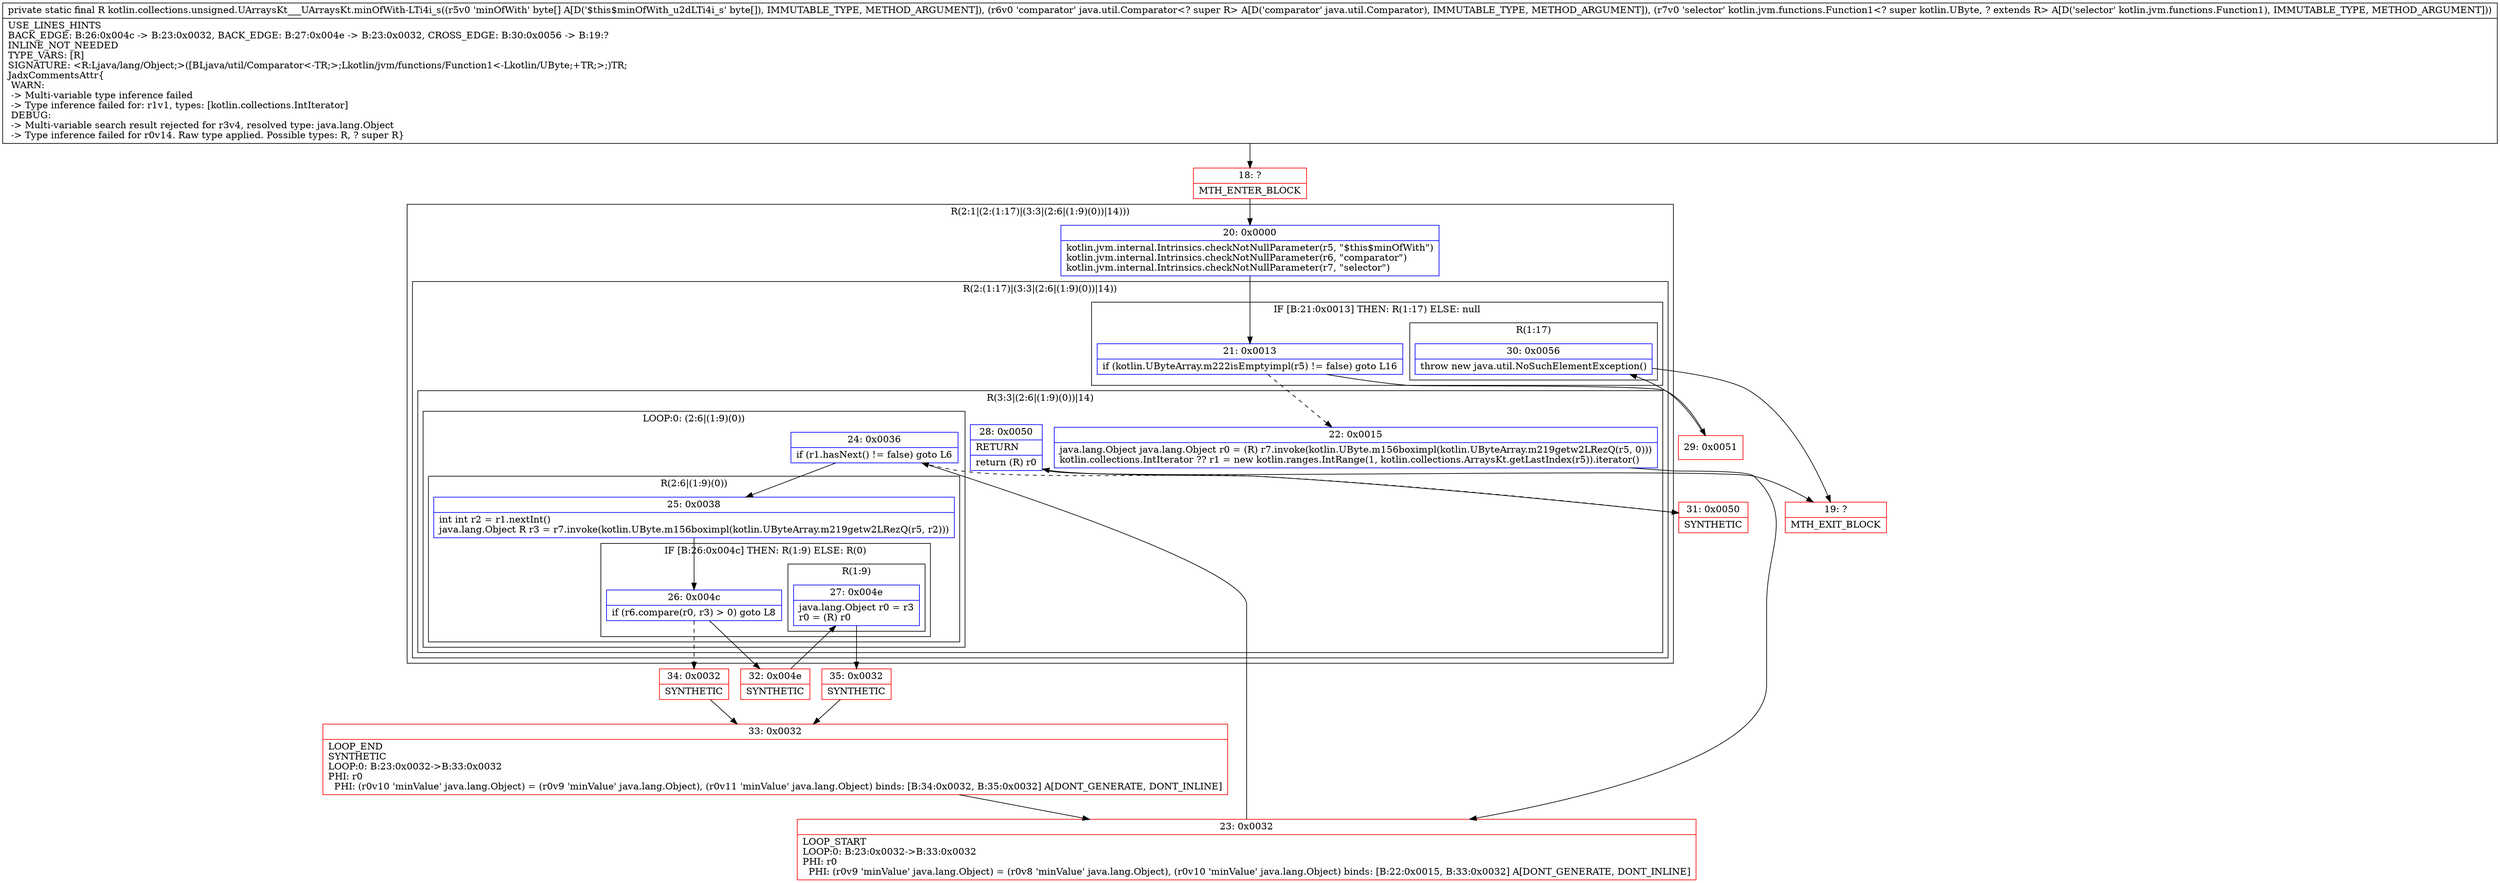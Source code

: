 digraph "CFG forkotlin.collections.unsigned.UArraysKt___UArraysKt.minOfWith\-LTi4i_s([BLjava\/util\/Comparator;Lkotlin\/jvm\/functions\/Function1;)Ljava\/lang\/Object;" {
subgraph cluster_Region_1780647366 {
label = "R(2:1|(2:(1:17)|(3:3|(2:6|(1:9)(0))|14)))";
node [shape=record,color=blue];
Node_20 [shape=record,label="{20\:\ 0x0000|kotlin.jvm.internal.Intrinsics.checkNotNullParameter(r5, \"$this$minOfWith\")\lkotlin.jvm.internal.Intrinsics.checkNotNullParameter(r6, \"comparator\")\lkotlin.jvm.internal.Intrinsics.checkNotNullParameter(r7, \"selector\")\l}"];
subgraph cluster_Region_1595796984 {
label = "R(2:(1:17)|(3:3|(2:6|(1:9)(0))|14))";
node [shape=record,color=blue];
subgraph cluster_IfRegion_1004913607 {
label = "IF [B:21:0x0013] THEN: R(1:17) ELSE: null";
node [shape=record,color=blue];
Node_21 [shape=record,label="{21\:\ 0x0013|if (kotlin.UByteArray.m222isEmptyimpl(r5) != false) goto L16\l}"];
subgraph cluster_Region_101674574 {
label = "R(1:17)";
node [shape=record,color=blue];
Node_30 [shape=record,label="{30\:\ 0x0056|throw new java.util.NoSuchElementException()\l}"];
}
}
subgraph cluster_Region_600061800 {
label = "R(3:3|(2:6|(1:9)(0))|14)";
node [shape=record,color=blue];
Node_22 [shape=record,label="{22\:\ 0x0015|java.lang.Object java.lang.Object r0 = (R) r7.invoke(kotlin.UByte.m156boximpl(kotlin.UByteArray.m219getw2LRezQ(r5, 0)))\lkotlin.collections.IntIterator ?? r1 = new kotlin.ranges.IntRange(1, kotlin.collections.ArraysKt.getLastIndex(r5)).iterator()\l}"];
subgraph cluster_LoopRegion_9418895 {
label = "LOOP:0: (2:6|(1:9)(0))";
node [shape=record,color=blue];
Node_24 [shape=record,label="{24\:\ 0x0036|if (r1.hasNext() != false) goto L6\l}"];
subgraph cluster_Region_49459329 {
label = "R(2:6|(1:9)(0))";
node [shape=record,color=blue];
Node_25 [shape=record,label="{25\:\ 0x0038|int int r2 = r1.nextInt()\ljava.lang.Object R r3 = r7.invoke(kotlin.UByte.m156boximpl(kotlin.UByteArray.m219getw2LRezQ(r5, r2)))\l}"];
subgraph cluster_IfRegion_591053309 {
label = "IF [B:26:0x004c] THEN: R(1:9) ELSE: R(0)";
node [shape=record,color=blue];
Node_26 [shape=record,label="{26\:\ 0x004c|if (r6.compare(r0, r3) \> 0) goto L8\l}"];
subgraph cluster_Region_451785379 {
label = "R(1:9)";
node [shape=record,color=blue];
Node_27 [shape=record,label="{27\:\ 0x004e|java.lang.Object r0 = r3\lr0 = (R) r0\l}"];
}
subgraph cluster_Region_2029901820 {
label = "R(0)";
node [shape=record,color=blue];
}
}
}
}
Node_28 [shape=record,label="{28\:\ 0x0050|RETURN\l|return (R) r0\l}"];
}
}
}
Node_18 [shape=record,color=red,label="{18\:\ ?|MTH_ENTER_BLOCK\l}"];
Node_23 [shape=record,color=red,label="{23\:\ 0x0032|LOOP_START\lLOOP:0: B:23:0x0032\-\>B:33:0x0032\lPHI: r0 \l  PHI: (r0v9 'minValue' java.lang.Object) = (r0v8 'minValue' java.lang.Object), (r0v10 'minValue' java.lang.Object) binds: [B:22:0x0015, B:33:0x0032] A[DONT_GENERATE, DONT_INLINE]\l}"];
Node_32 [shape=record,color=red,label="{32\:\ 0x004e|SYNTHETIC\l}"];
Node_35 [shape=record,color=red,label="{35\:\ 0x0032|SYNTHETIC\l}"];
Node_33 [shape=record,color=red,label="{33\:\ 0x0032|LOOP_END\lSYNTHETIC\lLOOP:0: B:23:0x0032\-\>B:33:0x0032\lPHI: r0 \l  PHI: (r0v10 'minValue' java.lang.Object) = (r0v9 'minValue' java.lang.Object), (r0v11 'minValue' java.lang.Object) binds: [B:34:0x0032, B:35:0x0032] A[DONT_GENERATE, DONT_INLINE]\l}"];
Node_34 [shape=record,color=red,label="{34\:\ 0x0032|SYNTHETIC\l}"];
Node_31 [shape=record,color=red,label="{31\:\ 0x0050|SYNTHETIC\l}"];
Node_19 [shape=record,color=red,label="{19\:\ ?|MTH_EXIT_BLOCK\l}"];
Node_29 [shape=record,color=red,label="{29\:\ 0x0051}"];
MethodNode[shape=record,label="{private static final R kotlin.collections.unsigned.UArraysKt___UArraysKt.minOfWith\-LTi4i_s((r5v0 'minOfWith' byte[] A[D('$this$minOfWith_u2dLTi4i_s' byte[]), IMMUTABLE_TYPE, METHOD_ARGUMENT]), (r6v0 'comparator' java.util.Comparator\<? super R\> A[D('comparator' java.util.Comparator), IMMUTABLE_TYPE, METHOD_ARGUMENT]), (r7v0 'selector' kotlin.jvm.functions.Function1\<? super kotlin.UByte, ? extends R\> A[D('selector' kotlin.jvm.functions.Function1), IMMUTABLE_TYPE, METHOD_ARGUMENT]))  | USE_LINES_HINTS\lBACK_EDGE: B:26:0x004c \-\> B:23:0x0032, BACK_EDGE: B:27:0x004e \-\> B:23:0x0032, CROSS_EDGE: B:30:0x0056 \-\> B:19:?\lINLINE_NOT_NEEDED\lTYPE_VARS: [R]\lSIGNATURE: \<R:Ljava\/lang\/Object;\>([BLjava\/util\/Comparator\<\-TR;\>;Lkotlin\/jvm\/functions\/Function1\<\-Lkotlin\/UByte;+TR;\>;)TR;\lJadxCommentsAttr\{\l WARN: \l \-\> Multi\-variable type inference failed\l \-\> Type inference failed for: r1v1, types: [kotlin.collections.IntIterator]\l DEBUG: \l \-\> Multi\-variable search result rejected for r3v4, resolved type: java.lang.Object\l \-\> Type inference failed for r0v14. Raw type applied. Possible types: R, ? super R\}\l}"];
MethodNode -> Node_18;Node_20 -> Node_21;
Node_21 -> Node_22[style=dashed];
Node_21 -> Node_29;
Node_30 -> Node_19;
Node_22 -> Node_23;
Node_24 -> Node_25;
Node_24 -> Node_31[style=dashed];
Node_25 -> Node_26;
Node_26 -> Node_32;
Node_26 -> Node_34[style=dashed];
Node_27 -> Node_35;
Node_28 -> Node_19;
Node_18 -> Node_20;
Node_23 -> Node_24;
Node_32 -> Node_27;
Node_35 -> Node_33;
Node_33 -> Node_23;
Node_34 -> Node_33;
Node_31 -> Node_28;
Node_29 -> Node_30;
}

